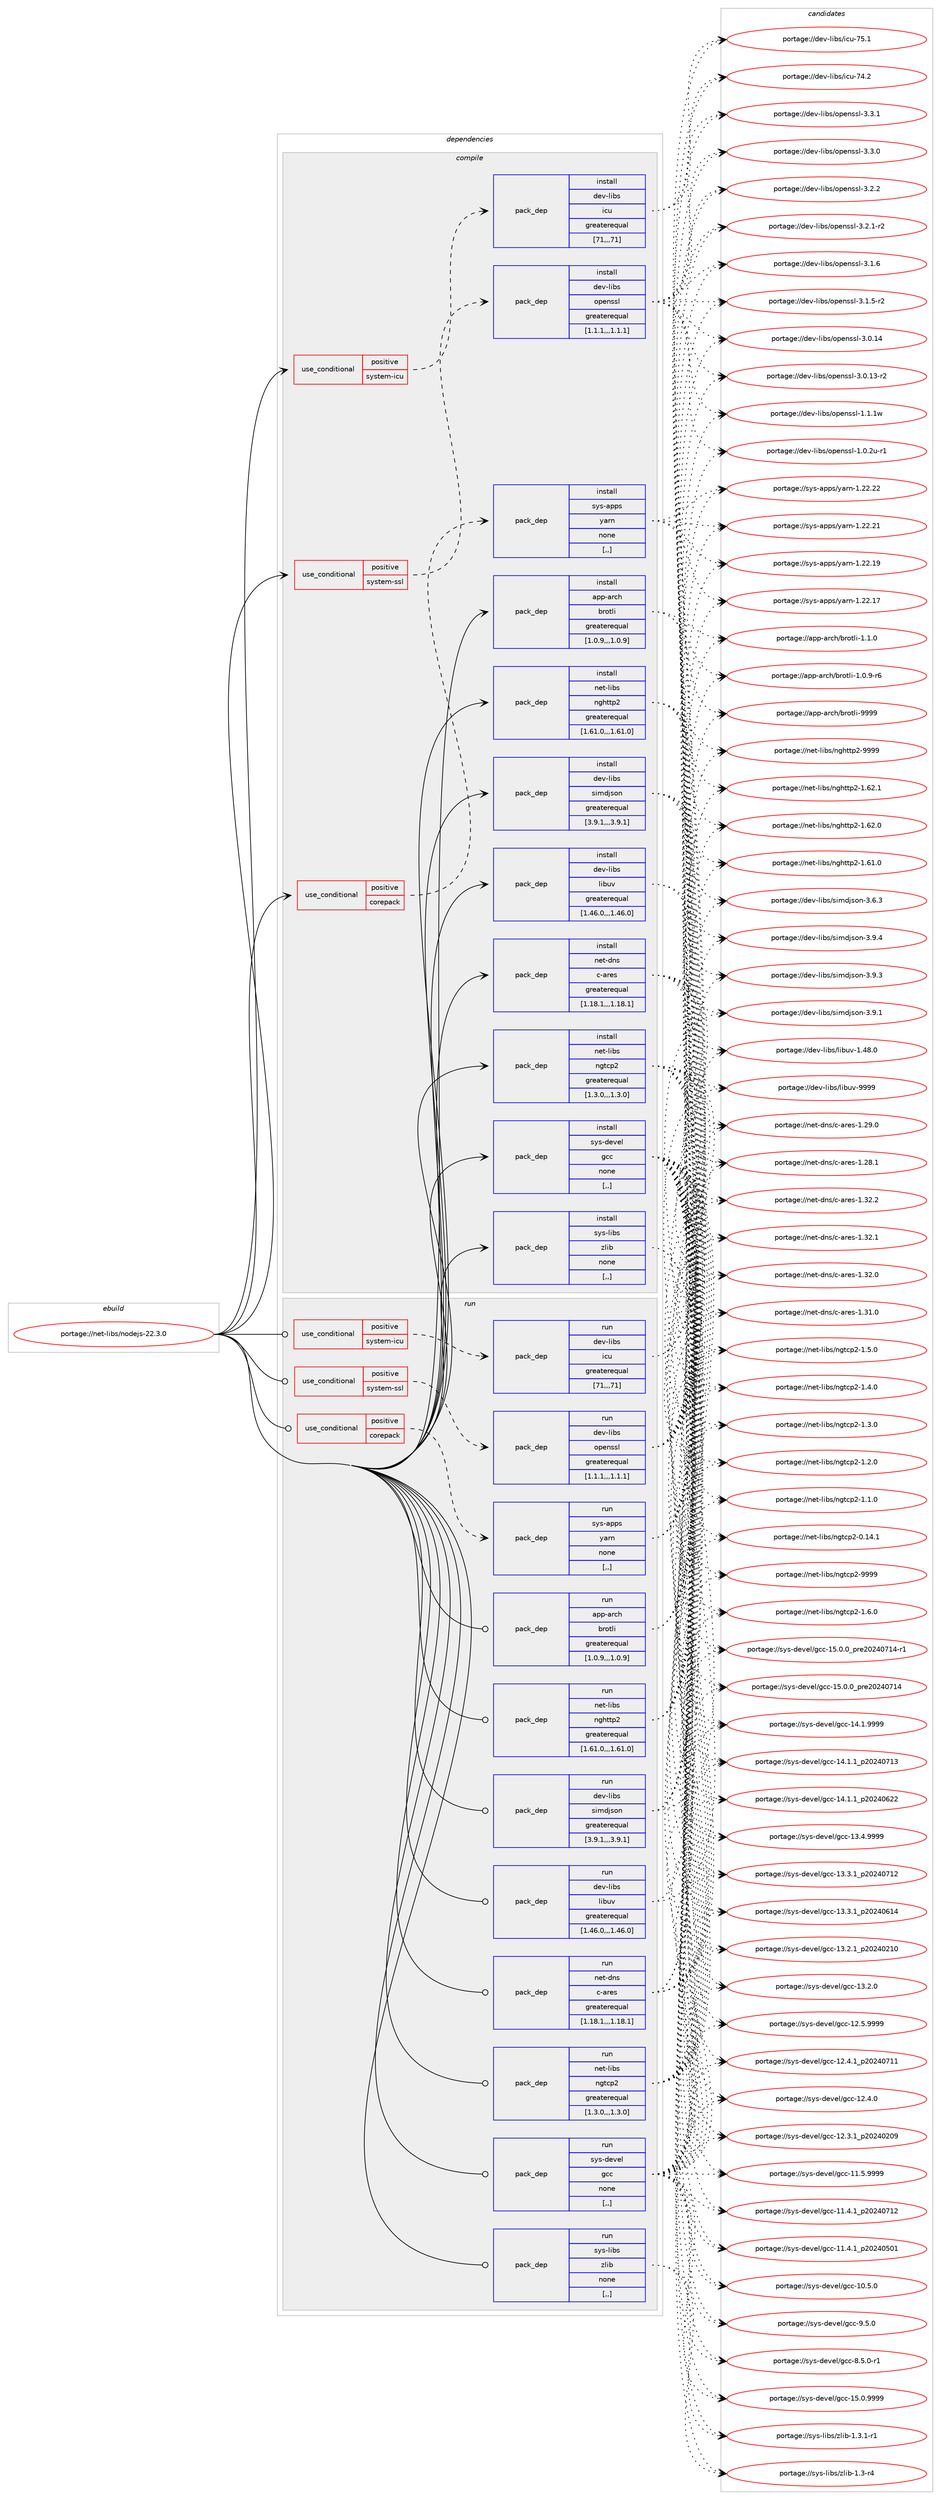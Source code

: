 digraph prolog {

# *************
# Graph options
# *************

newrank=true;
concentrate=true;
compound=true;
graph [rankdir=LR,fontname=Helvetica,fontsize=10,ranksep=1.5];#, ranksep=2.5, nodesep=0.2];
edge  [arrowhead=vee];
node  [fontname=Helvetica,fontsize=10];

# **********
# The ebuild
# **********

subgraph cluster_leftcol {
color=gray;
label=<<i>ebuild</i>>;
id [label="portage://net-libs/nodejs-22.3.0", color=red, width=4, href="../net-libs/nodejs-22.3.0.svg"];
}

# ****************
# The dependencies
# ****************

subgraph cluster_midcol {
color=gray;
label=<<i>dependencies</i>>;
subgraph cluster_compile {
fillcolor="#eeeeee";
style=filled;
label=<<i>compile</i>>;
subgraph cond93916 {
dependency359690 [label=<<TABLE BORDER="0" CELLBORDER="1" CELLSPACING="0" CELLPADDING="4"><TR><TD ROWSPAN="3" CELLPADDING="10">use_conditional</TD></TR><TR><TD>positive</TD></TR><TR><TD>corepack</TD></TR></TABLE>>, shape=none, color=red];
subgraph pack263099 {
dependency359691 [label=<<TABLE BORDER="0" CELLBORDER="1" CELLSPACING="0" CELLPADDING="4" WIDTH="220"><TR><TD ROWSPAN="6" CELLPADDING="30">pack_dep</TD></TR><TR><TD WIDTH="110">install</TD></TR><TR><TD>sys-apps</TD></TR><TR><TD>yarn</TD></TR><TR><TD>none</TD></TR><TR><TD>[,,]</TD></TR></TABLE>>, shape=none, color=blue];
}
dependency359690:e -> dependency359691:w [weight=20,style="dashed",arrowhead="vee"];
}
id:e -> dependency359690:w [weight=20,style="solid",arrowhead="vee"];
subgraph cond93917 {
dependency359692 [label=<<TABLE BORDER="0" CELLBORDER="1" CELLSPACING="0" CELLPADDING="4"><TR><TD ROWSPAN="3" CELLPADDING="10">use_conditional</TD></TR><TR><TD>positive</TD></TR><TR><TD>system-icu</TD></TR></TABLE>>, shape=none, color=red];
subgraph pack263100 {
dependency359693 [label=<<TABLE BORDER="0" CELLBORDER="1" CELLSPACING="0" CELLPADDING="4" WIDTH="220"><TR><TD ROWSPAN="6" CELLPADDING="30">pack_dep</TD></TR><TR><TD WIDTH="110">install</TD></TR><TR><TD>dev-libs</TD></TR><TR><TD>icu</TD></TR><TR><TD>greaterequal</TD></TR><TR><TD>[71,,,71]</TD></TR></TABLE>>, shape=none, color=blue];
}
dependency359692:e -> dependency359693:w [weight=20,style="dashed",arrowhead="vee"];
}
id:e -> dependency359692:w [weight=20,style="solid",arrowhead="vee"];
subgraph cond93918 {
dependency359694 [label=<<TABLE BORDER="0" CELLBORDER="1" CELLSPACING="0" CELLPADDING="4"><TR><TD ROWSPAN="3" CELLPADDING="10">use_conditional</TD></TR><TR><TD>positive</TD></TR><TR><TD>system-ssl</TD></TR></TABLE>>, shape=none, color=red];
subgraph pack263101 {
dependency359695 [label=<<TABLE BORDER="0" CELLBORDER="1" CELLSPACING="0" CELLPADDING="4" WIDTH="220"><TR><TD ROWSPAN="6" CELLPADDING="30">pack_dep</TD></TR><TR><TD WIDTH="110">install</TD></TR><TR><TD>dev-libs</TD></TR><TR><TD>openssl</TD></TR><TR><TD>greaterequal</TD></TR><TR><TD>[1.1.1,,,1.1.1]</TD></TR></TABLE>>, shape=none, color=blue];
}
dependency359694:e -> dependency359695:w [weight=20,style="dashed",arrowhead="vee"];
}
id:e -> dependency359694:w [weight=20,style="solid",arrowhead="vee"];
subgraph pack263102 {
dependency359696 [label=<<TABLE BORDER="0" CELLBORDER="1" CELLSPACING="0" CELLPADDING="4" WIDTH="220"><TR><TD ROWSPAN="6" CELLPADDING="30">pack_dep</TD></TR><TR><TD WIDTH="110">install</TD></TR><TR><TD>app-arch</TD></TR><TR><TD>brotli</TD></TR><TR><TD>greaterequal</TD></TR><TR><TD>[1.0.9,,,1.0.9]</TD></TR></TABLE>>, shape=none, color=blue];
}
id:e -> dependency359696:w [weight=20,style="solid",arrowhead="vee"];
subgraph pack263103 {
dependency359697 [label=<<TABLE BORDER="0" CELLBORDER="1" CELLSPACING="0" CELLPADDING="4" WIDTH="220"><TR><TD ROWSPAN="6" CELLPADDING="30">pack_dep</TD></TR><TR><TD WIDTH="110">install</TD></TR><TR><TD>dev-libs</TD></TR><TR><TD>libuv</TD></TR><TR><TD>greaterequal</TD></TR><TR><TD>[1.46.0,,,1.46.0]</TD></TR></TABLE>>, shape=none, color=blue];
}
id:e -> dependency359697:w [weight=20,style="solid",arrowhead="vee"];
subgraph pack263104 {
dependency359698 [label=<<TABLE BORDER="0" CELLBORDER="1" CELLSPACING="0" CELLPADDING="4" WIDTH="220"><TR><TD ROWSPAN="6" CELLPADDING="30">pack_dep</TD></TR><TR><TD WIDTH="110">install</TD></TR><TR><TD>dev-libs</TD></TR><TR><TD>simdjson</TD></TR><TR><TD>greaterequal</TD></TR><TR><TD>[3.9.1,,,3.9.1]</TD></TR></TABLE>>, shape=none, color=blue];
}
id:e -> dependency359698:w [weight=20,style="solid",arrowhead="vee"];
subgraph pack263105 {
dependency359699 [label=<<TABLE BORDER="0" CELLBORDER="1" CELLSPACING="0" CELLPADDING="4" WIDTH="220"><TR><TD ROWSPAN="6" CELLPADDING="30">pack_dep</TD></TR><TR><TD WIDTH="110">install</TD></TR><TR><TD>net-dns</TD></TR><TR><TD>c-ares</TD></TR><TR><TD>greaterequal</TD></TR><TR><TD>[1.18.1,,,1.18.1]</TD></TR></TABLE>>, shape=none, color=blue];
}
id:e -> dependency359699:w [weight=20,style="solid",arrowhead="vee"];
subgraph pack263106 {
dependency359700 [label=<<TABLE BORDER="0" CELLBORDER="1" CELLSPACING="0" CELLPADDING="4" WIDTH="220"><TR><TD ROWSPAN="6" CELLPADDING="30">pack_dep</TD></TR><TR><TD WIDTH="110">install</TD></TR><TR><TD>net-libs</TD></TR><TR><TD>nghttp2</TD></TR><TR><TD>greaterequal</TD></TR><TR><TD>[1.61.0,,,1.61.0]</TD></TR></TABLE>>, shape=none, color=blue];
}
id:e -> dependency359700:w [weight=20,style="solid",arrowhead="vee"];
subgraph pack263107 {
dependency359701 [label=<<TABLE BORDER="0" CELLBORDER="1" CELLSPACING="0" CELLPADDING="4" WIDTH="220"><TR><TD ROWSPAN="6" CELLPADDING="30">pack_dep</TD></TR><TR><TD WIDTH="110">install</TD></TR><TR><TD>net-libs</TD></TR><TR><TD>ngtcp2</TD></TR><TR><TD>greaterequal</TD></TR><TR><TD>[1.3.0,,,1.3.0]</TD></TR></TABLE>>, shape=none, color=blue];
}
id:e -> dependency359701:w [weight=20,style="solid",arrowhead="vee"];
subgraph pack263108 {
dependency359702 [label=<<TABLE BORDER="0" CELLBORDER="1" CELLSPACING="0" CELLPADDING="4" WIDTH="220"><TR><TD ROWSPAN="6" CELLPADDING="30">pack_dep</TD></TR><TR><TD WIDTH="110">install</TD></TR><TR><TD>sys-devel</TD></TR><TR><TD>gcc</TD></TR><TR><TD>none</TD></TR><TR><TD>[,,]</TD></TR></TABLE>>, shape=none, color=blue];
}
id:e -> dependency359702:w [weight=20,style="solid",arrowhead="vee"];
subgraph pack263109 {
dependency359703 [label=<<TABLE BORDER="0" CELLBORDER="1" CELLSPACING="0" CELLPADDING="4" WIDTH="220"><TR><TD ROWSPAN="6" CELLPADDING="30">pack_dep</TD></TR><TR><TD WIDTH="110">install</TD></TR><TR><TD>sys-libs</TD></TR><TR><TD>zlib</TD></TR><TR><TD>none</TD></TR><TR><TD>[,,]</TD></TR></TABLE>>, shape=none, color=blue];
}
id:e -> dependency359703:w [weight=20,style="solid",arrowhead="vee"];
}
subgraph cluster_compileandrun {
fillcolor="#eeeeee";
style=filled;
label=<<i>compile and run</i>>;
}
subgraph cluster_run {
fillcolor="#eeeeee";
style=filled;
label=<<i>run</i>>;
subgraph cond93919 {
dependency359704 [label=<<TABLE BORDER="0" CELLBORDER="1" CELLSPACING="0" CELLPADDING="4"><TR><TD ROWSPAN="3" CELLPADDING="10">use_conditional</TD></TR><TR><TD>positive</TD></TR><TR><TD>corepack</TD></TR></TABLE>>, shape=none, color=red];
subgraph pack263110 {
dependency359705 [label=<<TABLE BORDER="0" CELLBORDER="1" CELLSPACING="0" CELLPADDING="4" WIDTH="220"><TR><TD ROWSPAN="6" CELLPADDING="30">pack_dep</TD></TR><TR><TD WIDTH="110">run</TD></TR><TR><TD>sys-apps</TD></TR><TR><TD>yarn</TD></TR><TR><TD>none</TD></TR><TR><TD>[,,]</TD></TR></TABLE>>, shape=none, color=blue];
}
dependency359704:e -> dependency359705:w [weight=20,style="dashed",arrowhead="vee"];
}
id:e -> dependency359704:w [weight=20,style="solid",arrowhead="odot"];
subgraph cond93920 {
dependency359706 [label=<<TABLE BORDER="0" CELLBORDER="1" CELLSPACING="0" CELLPADDING="4"><TR><TD ROWSPAN="3" CELLPADDING="10">use_conditional</TD></TR><TR><TD>positive</TD></TR><TR><TD>system-icu</TD></TR></TABLE>>, shape=none, color=red];
subgraph pack263111 {
dependency359707 [label=<<TABLE BORDER="0" CELLBORDER="1" CELLSPACING="0" CELLPADDING="4" WIDTH="220"><TR><TD ROWSPAN="6" CELLPADDING="30">pack_dep</TD></TR><TR><TD WIDTH="110">run</TD></TR><TR><TD>dev-libs</TD></TR><TR><TD>icu</TD></TR><TR><TD>greaterequal</TD></TR><TR><TD>[71,,,71]</TD></TR></TABLE>>, shape=none, color=blue];
}
dependency359706:e -> dependency359707:w [weight=20,style="dashed",arrowhead="vee"];
}
id:e -> dependency359706:w [weight=20,style="solid",arrowhead="odot"];
subgraph cond93921 {
dependency359708 [label=<<TABLE BORDER="0" CELLBORDER="1" CELLSPACING="0" CELLPADDING="4"><TR><TD ROWSPAN="3" CELLPADDING="10">use_conditional</TD></TR><TR><TD>positive</TD></TR><TR><TD>system-ssl</TD></TR></TABLE>>, shape=none, color=red];
subgraph pack263112 {
dependency359709 [label=<<TABLE BORDER="0" CELLBORDER="1" CELLSPACING="0" CELLPADDING="4" WIDTH="220"><TR><TD ROWSPAN="6" CELLPADDING="30">pack_dep</TD></TR><TR><TD WIDTH="110">run</TD></TR><TR><TD>dev-libs</TD></TR><TR><TD>openssl</TD></TR><TR><TD>greaterequal</TD></TR><TR><TD>[1.1.1,,,1.1.1]</TD></TR></TABLE>>, shape=none, color=blue];
}
dependency359708:e -> dependency359709:w [weight=20,style="dashed",arrowhead="vee"];
}
id:e -> dependency359708:w [weight=20,style="solid",arrowhead="odot"];
subgraph pack263113 {
dependency359710 [label=<<TABLE BORDER="0" CELLBORDER="1" CELLSPACING="0" CELLPADDING="4" WIDTH="220"><TR><TD ROWSPAN="6" CELLPADDING="30">pack_dep</TD></TR><TR><TD WIDTH="110">run</TD></TR><TR><TD>app-arch</TD></TR><TR><TD>brotli</TD></TR><TR><TD>greaterequal</TD></TR><TR><TD>[1.0.9,,,1.0.9]</TD></TR></TABLE>>, shape=none, color=blue];
}
id:e -> dependency359710:w [weight=20,style="solid",arrowhead="odot"];
subgraph pack263114 {
dependency359711 [label=<<TABLE BORDER="0" CELLBORDER="1" CELLSPACING="0" CELLPADDING="4" WIDTH="220"><TR><TD ROWSPAN="6" CELLPADDING="30">pack_dep</TD></TR><TR><TD WIDTH="110">run</TD></TR><TR><TD>dev-libs</TD></TR><TR><TD>libuv</TD></TR><TR><TD>greaterequal</TD></TR><TR><TD>[1.46.0,,,1.46.0]</TD></TR></TABLE>>, shape=none, color=blue];
}
id:e -> dependency359711:w [weight=20,style="solid",arrowhead="odot"];
subgraph pack263115 {
dependency359712 [label=<<TABLE BORDER="0" CELLBORDER="1" CELLSPACING="0" CELLPADDING="4" WIDTH="220"><TR><TD ROWSPAN="6" CELLPADDING="30">pack_dep</TD></TR><TR><TD WIDTH="110">run</TD></TR><TR><TD>dev-libs</TD></TR><TR><TD>simdjson</TD></TR><TR><TD>greaterequal</TD></TR><TR><TD>[3.9.1,,,3.9.1]</TD></TR></TABLE>>, shape=none, color=blue];
}
id:e -> dependency359712:w [weight=20,style="solid",arrowhead="odot"];
subgraph pack263116 {
dependency359713 [label=<<TABLE BORDER="0" CELLBORDER="1" CELLSPACING="0" CELLPADDING="4" WIDTH="220"><TR><TD ROWSPAN="6" CELLPADDING="30">pack_dep</TD></TR><TR><TD WIDTH="110">run</TD></TR><TR><TD>net-dns</TD></TR><TR><TD>c-ares</TD></TR><TR><TD>greaterequal</TD></TR><TR><TD>[1.18.1,,,1.18.1]</TD></TR></TABLE>>, shape=none, color=blue];
}
id:e -> dependency359713:w [weight=20,style="solid",arrowhead="odot"];
subgraph pack263117 {
dependency359714 [label=<<TABLE BORDER="0" CELLBORDER="1" CELLSPACING="0" CELLPADDING="4" WIDTH="220"><TR><TD ROWSPAN="6" CELLPADDING="30">pack_dep</TD></TR><TR><TD WIDTH="110">run</TD></TR><TR><TD>net-libs</TD></TR><TR><TD>nghttp2</TD></TR><TR><TD>greaterequal</TD></TR><TR><TD>[1.61.0,,,1.61.0]</TD></TR></TABLE>>, shape=none, color=blue];
}
id:e -> dependency359714:w [weight=20,style="solid",arrowhead="odot"];
subgraph pack263118 {
dependency359715 [label=<<TABLE BORDER="0" CELLBORDER="1" CELLSPACING="0" CELLPADDING="4" WIDTH="220"><TR><TD ROWSPAN="6" CELLPADDING="30">pack_dep</TD></TR><TR><TD WIDTH="110">run</TD></TR><TR><TD>net-libs</TD></TR><TR><TD>ngtcp2</TD></TR><TR><TD>greaterequal</TD></TR><TR><TD>[1.3.0,,,1.3.0]</TD></TR></TABLE>>, shape=none, color=blue];
}
id:e -> dependency359715:w [weight=20,style="solid",arrowhead="odot"];
subgraph pack263119 {
dependency359716 [label=<<TABLE BORDER="0" CELLBORDER="1" CELLSPACING="0" CELLPADDING="4" WIDTH="220"><TR><TD ROWSPAN="6" CELLPADDING="30">pack_dep</TD></TR><TR><TD WIDTH="110">run</TD></TR><TR><TD>sys-devel</TD></TR><TR><TD>gcc</TD></TR><TR><TD>none</TD></TR><TR><TD>[,,]</TD></TR></TABLE>>, shape=none, color=blue];
}
id:e -> dependency359716:w [weight=20,style="solid",arrowhead="odot"];
subgraph pack263120 {
dependency359717 [label=<<TABLE BORDER="0" CELLBORDER="1" CELLSPACING="0" CELLPADDING="4" WIDTH="220"><TR><TD ROWSPAN="6" CELLPADDING="30">pack_dep</TD></TR><TR><TD WIDTH="110">run</TD></TR><TR><TD>sys-libs</TD></TR><TR><TD>zlib</TD></TR><TR><TD>none</TD></TR><TR><TD>[,,]</TD></TR></TABLE>>, shape=none, color=blue];
}
id:e -> dependency359717:w [weight=20,style="solid",arrowhead="odot"];
}
}

# **************
# The candidates
# **************

subgraph cluster_choices {
rank=same;
color=gray;
label=<<i>candidates</i>>;

subgraph choice263099 {
color=black;
nodesep=1;
choice115121115459711211211547121971141104549465050465050 [label="portage://sys-apps/yarn-1.22.22", color=red, width=4,href="../sys-apps/yarn-1.22.22.svg"];
choice115121115459711211211547121971141104549465050465049 [label="portage://sys-apps/yarn-1.22.21", color=red, width=4,href="../sys-apps/yarn-1.22.21.svg"];
choice115121115459711211211547121971141104549465050464957 [label="portage://sys-apps/yarn-1.22.19", color=red, width=4,href="../sys-apps/yarn-1.22.19.svg"];
choice115121115459711211211547121971141104549465050464955 [label="portage://sys-apps/yarn-1.22.17", color=red, width=4,href="../sys-apps/yarn-1.22.17.svg"];
dependency359691:e -> choice115121115459711211211547121971141104549465050465050:w [style=dotted,weight="100"];
dependency359691:e -> choice115121115459711211211547121971141104549465050465049:w [style=dotted,weight="100"];
dependency359691:e -> choice115121115459711211211547121971141104549465050464957:w [style=dotted,weight="100"];
dependency359691:e -> choice115121115459711211211547121971141104549465050464955:w [style=dotted,weight="100"];
}
subgraph choice263100 {
color=black;
nodesep=1;
choice100101118451081059811547105991174555534649 [label="portage://dev-libs/icu-75.1", color=red, width=4,href="../dev-libs/icu-75.1.svg"];
choice100101118451081059811547105991174555524650 [label="portage://dev-libs/icu-74.2", color=red, width=4,href="../dev-libs/icu-74.2.svg"];
dependency359693:e -> choice100101118451081059811547105991174555534649:w [style=dotted,weight="100"];
dependency359693:e -> choice100101118451081059811547105991174555524650:w [style=dotted,weight="100"];
}
subgraph choice263101 {
color=black;
nodesep=1;
choice100101118451081059811547111112101110115115108455146514649 [label="portage://dev-libs/openssl-3.3.1", color=red, width=4,href="../dev-libs/openssl-3.3.1.svg"];
choice100101118451081059811547111112101110115115108455146514648 [label="portage://dev-libs/openssl-3.3.0", color=red, width=4,href="../dev-libs/openssl-3.3.0.svg"];
choice100101118451081059811547111112101110115115108455146504650 [label="portage://dev-libs/openssl-3.2.2", color=red, width=4,href="../dev-libs/openssl-3.2.2.svg"];
choice1001011184510810598115471111121011101151151084551465046494511450 [label="portage://dev-libs/openssl-3.2.1-r2", color=red, width=4,href="../dev-libs/openssl-3.2.1-r2.svg"];
choice100101118451081059811547111112101110115115108455146494654 [label="portage://dev-libs/openssl-3.1.6", color=red, width=4,href="../dev-libs/openssl-3.1.6.svg"];
choice1001011184510810598115471111121011101151151084551464946534511450 [label="portage://dev-libs/openssl-3.1.5-r2", color=red, width=4,href="../dev-libs/openssl-3.1.5-r2.svg"];
choice10010111845108105981154711111210111011511510845514648464952 [label="portage://dev-libs/openssl-3.0.14", color=red, width=4,href="../dev-libs/openssl-3.0.14.svg"];
choice100101118451081059811547111112101110115115108455146484649514511450 [label="portage://dev-libs/openssl-3.0.13-r2", color=red, width=4,href="../dev-libs/openssl-3.0.13-r2.svg"];
choice100101118451081059811547111112101110115115108454946494649119 [label="portage://dev-libs/openssl-1.1.1w", color=red, width=4,href="../dev-libs/openssl-1.1.1w.svg"];
choice1001011184510810598115471111121011101151151084549464846501174511449 [label="portage://dev-libs/openssl-1.0.2u-r1", color=red, width=4,href="../dev-libs/openssl-1.0.2u-r1.svg"];
dependency359695:e -> choice100101118451081059811547111112101110115115108455146514649:w [style=dotted,weight="100"];
dependency359695:e -> choice100101118451081059811547111112101110115115108455146514648:w [style=dotted,weight="100"];
dependency359695:e -> choice100101118451081059811547111112101110115115108455146504650:w [style=dotted,weight="100"];
dependency359695:e -> choice1001011184510810598115471111121011101151151084551465046494511450:w [style=dotted,weight="100"];
dependency359695:e -> choice100101118451081059811547111112101110115115108455146494654:w [style=dotted,weight="100"];
dependency359695:e -> choice1001011184510810598115471111121011101151151084551464946534511450:w [style=dotted,weight="100"];
dependency359695:e -> choice10010111845108105981154711111210111011511510845514648464952:w [style=dotted,weight="100"];
dependency359695:e -> choice100101118451081059811547111112101110115115108455146484649514511450:w [style=dotted,weight="100"];
dependency359695:e -> choice100101118451081059811547111112101110115115108454946494649119:w [style=dotted,weight="100"];
dependency359695:e -> choice1001011184510810598115471111121011101151151084549464846501174511449:w [style=dotted,weight="100"];
}
subgraph choice263102 {
color=black;
nodesep=1;
choice9711211245971149910447981141111161081054557575757 [label="portage://app-arch/brotli-9999", color=red, width=4,href="../app-arch/brotli-9999.svg"];
choice971121124597114991044798114111116108105454946494648 [label="portage://app-arch/brotli-1.1.0", color=red, width=4,href="../app-arch/brotli-1.1.0.svg"];
choice9711211245971149910447981141111161081054549464846574511454 [label="portage://app-arch/brotli-1.0.9-r6", color=red, width=4,href="../app-arch/brotli-1.0.9-r6.svg"];
dependency359696:e -> choice9711211245971149910447981141111161081054557575757:w [style=dotted,weight="100"];
dependency359696:e -> choice971121124597114991044798114111116108105454946494648:w [style=dotted,weight="100"];
dependency359696:e -> choice9711211245971149910447981141111161081054549464846574511454:w [style=dotted,weight="100"];
}
subgraph choice263103 {
color=black;
nodesep=1;
choice100101118451081059811547108105981171184557575757 [label="portage://dev-libs/libuv-9999", color=red, width=4,href="../dev-libs/libuv-9999.svg"];
choice1001011184510810598115471081059811711845494652564648 [label="portage://dev-libs/libuv-1.48.0", color=red, width=4,href="../dev-libs/libuv-1.48.0.svg"];
dependency359697:e -> choice100101118451081059811547108105981171184557575757:w [style=dotted,weight="100"];
dependency359697:e -> choice1001011184510810598115471081059811711845494652564648:w [style=dotted,weight="100"];
}
subgraph choice263104 {
color=black;
nodesep=1;
choice100101118451081059811547115105109100106115111110455146574652 [label="portage://dev-libs/simdjson-3.9.4", color=red, width=4,href="../dev-libs/simdjson-3.9.4.svg"];
choice100101118451081059811547115105109100106115111110455146574651 [label="portage://dev-libs/simdjson-3.9.3", color=red, width=4,href="../dev-libs/simdjson-3.9.3.svg"];
choice100101118451081059811547115105109100106115111110455146574649 [label="portage://dev-libs/simdjson-3.9.1", color=red, width=4,href="../dev-libs/simdjson-3.9.1.svg"];
choice100101118451081059811547115105109100106115111110455146544651 [label="portage://dev-libs/simdjson-3.6.3", color=red, width=4,href="../dev-libs/simdjson-3.6.3.svg"];
dependency359698:e -> choice100101118451081059811547115105109100106115111110455146574652:w [style=dotted,weight="100"];
dependency359698:e -> choice100101118451081059811547115105109100106115111110455146574651:w [style=dotted,weight="100"];
dependency359698:e -> choice100101118451081059811547115105109100106115111110455146574649:w [style=dotted,weight="100"];
dependency359698:e -> choice100101118451081059811547115105109100106115111110455146544651:w [style=dotted,weight="100"];
}
subgraph choice263105 {
color=black;
nodesep=1;
choice110101116451001101154799459711410111545494651504650 [label="portage://net-dns/c-ares-1.32.2", color=red, width=4,href="../net-dns/c-ares-1.32.2.svg"];
choice110101116451001101154799459711410111545494651504649 [label="portage://net-dns/c-ares-1.32.1", color=red, width=4,href="../net-dns/c-ares-1.32.1.svg"];
choice110101116451001101154799459711410111545494651504648 [label="portage://net-dns/c-ares-1.32.0", color=red, width=4,href="../net-dns/c-ares-1.32.0.svg"];
choice110101116451001101154799459711410111545494651494648 [label="portage://net-dns/c-ares-1.31.0", color=red, width=4,href="../net-dns/c-ares-1.31.0.svg"];
choice110101116451001101154799459711410111545494650574648 [label="portage://net-dns/c-ares-1.29.0", color=red, width=4,href="../net-dns/c-ares-1.29.0.svg"];
choice110101116451001101154799459711410111545494650564649 [label="portage://net-dns/c-ares-1.28.1", color=red, width=4,href="../net-dns/c-ares-1.28.1.svg"];
dependency359699:e -> choice110101116451001101154799459711410111545494651504650:w [style=dotted,weight="100"];
dependency359699:e -> choice110101116451001101154799459711410111545494651504649:w [style=dotted,weight="100"];
dependency359699:e -> choice110101116451001101154799459711410111545494651504648:w [style=dotted,weight="100"];
dependency359699:e -> choice110101116451001101154799459711410111545494651494648:w [style=dotted,weight="100"];
dependency359699:e -> choice110101116451001101154799459711410111545494650574648:w [style=dotted,weight="100"];
dependency359699:e -> choice110101116451001101154799459711410111545494650564649:w [style=dotted,weight="100"];
}
subgraph choice263106 {
color=black;
nodesep=1;
choice110101116451081059811547110103104116116112504557575757 [label="portage://net-libs/nghttp2-9999", color=red, width=4,href="../net-libs/nghttp2-9999.svg"];
choice1101011164510810598115471101031041161161125045494654504649 [label="portage://net-libs/nghttp2-1.62.1", color=red, width=4,href="../net-libs/nghttp2-1.62.1.svg"];
choice1101011164510810598115471101031041161161125045494654504648 [label="portage://net-libs/nghttp2-1.62.0", color=red, width=4,href="../net-libs/nghttp2-1.62.0.svg"];
choice1101011164510810598115471101031041161161125045494654494648 [label="portage://net-libs/nghttp2-1.61.0", color=red, width=4,href="../net-libs/nghttp2-1.61.0.svg"];
dependency359700:e -> choice110101116451081059811547110103104116116112504557575757:w [style=dotted,weight="100"];
dependency359700:e -> choice1101011164510810598115471101031041161161125045494654504649:w [style=dotted,weight="100"];
dependency359700:e -> choice1101011164510810598115471101031041161161125045494654504648:w [style=dotted,weight="100"];
dependency359700:e -> choice1101011164510810598115471101031041161161125045494654494648:w [style=dotted,weight="100"];
}
subgraph choice263107 {
color=black;
nodesep=1;
choice11010111645108105981154711010311699112504557575757 [label="portage://net-libs/ngtcp2-9999", color=red, width=4,href="../net-libs/ngtcp2-9999.svg"];
choice1101011164510810598115471101031169911250454946544648 [label="portage://net-libs/ngtcp2-1.6.0", color=red, width=4,href="../net-libs/ngtcp2-1.6.0.svg"];
choice1101011164510810598115471101031169911250454946534648 [label="portage://net-libs/ngtcp2-1.5.0", color=red, width=4,href="../net-libs/ngtcp2-1.5.0.svg"];
choice1101011164510810598115471101031169911250454946524648 [label="portage://net-libs/ngtcp2-1.4.0", color=red, width=4,href="../net-libs/ngtcp2-1.4.0.svg"];
choice1101011164510810598115471101031169911250454946514648 [label="portage://net-libs/ngtcp2-1.3.0", color=red, width=4,href="../net-libs/ngtcp2-1.3.0.svg"];
choice1101011164510810598115471101031169911250454946504648 [label="portage://net-libs/ngtcp2-1.2.0", color=red, width=4,href="../net-libs/ngtcp2-1.2.0.svg"];
choice1101011164510810598115471101031169911250454946494648 [label="portage://net-libs/ngtcp2-1.1.0", color=red, width=4,href="../net-libs/ngtcp2-1.1.0.svg"];
choice110101116451081059811547110103116991125045484649524649 [label="portage://net-libs/ngtcp2-0.14.1", color=red, width=4,href="../net-libs/ngtcp2-0.14.1.svg"];
dependency359701:e -> choice11010111645108105981154711010311699112504557575757:w [style=dotted,weight="100"];
dependency359701:e -> choice1101011164510810598115471101031169911250454946544648:w [style=dotted,weight="100"];
dependency359701:e -> choice1101011164510810598115471101031169911250454946534648:w [style=dotted,weight="100"];
dependency359701:e -> choice1101011164510810598115471101031169911250454946524648:w [style=dotted,weight="100"];
dependency359701:e -> choice1101011164510810598115471101031169911250454946514648:w [style=dotted,weight="100"];
dependency359701:e -> choice1101011164510810598115471101031169911250454946504648:w [style=dotted,weight="100"];
dependency359701:e -> choice1101011164510810598115471101031169911250454946494648:w [style=dotted,weight="100"];
dependency359701:e -> choice110101116451081059811547110103116991125045484649524649:w [style=dotted,weight="100"];
}
subgraph choice263108 {
color=black;
nodesep=1;
choice1151211154510010111810110847103999945495346484657575757 [label="portage://sys-devel/gcc-15.0.9999", color=red, width=4,href="../sys-devel/gcc-15.0.9999.svg"];
choice11512111545100101118101108471039999454953464846489511211410150485052485549524511449 [label="portage://sys-devel/gcc-15.0.0_pre20240714-r1", color=red, width=4,href="../sys-devel/gcc-15.0.0_pre20240714-r1.svg"];
choice1151211154510010111810110847103999945495346484648951121141015048505248554952 [label="portage://sys-devel/gcc-15.0.0_pre20240714", color=red, width=4,href="../sys-devel/gcc-15.0.0_pre20240714.svg"];
choice1151211154510010111810110847103999945495246494657575757 [label="portage://sys-devel/gcc-14.1.9999", color=red, width=4,href="../sys-devel/gcc-14.1.9999.svg"];
choice1151211154510010111810110847103999945495246494649951125048505248554951 [label="portage://sys-devel/gcc-14.1.1_p20240713", color=red, width=4,href="../sys-devel/gcc-14.1.1_p20240713.svg"];
choice1151211154510010111810110847103999945495246494649951125048505248545050 [label="portage://sys-devel/gcc-14.1.1_p20240622", color=red, width=4,href="../sys-devel/gcc-14.1.1_p20240622.svg"];
choice1151211154510010111810110847103999945495146524657575757 [label="portage://sys-devel/gcc-13.4.9999", color=red, width=4,href="../sys-devel/gcc-13.4.9999.svg"];
choice1151211154510010111810110847103999945495146514649951125048505248554950 [label="portage://sys-devel/gcc-13.3.1_p20240712", color=red, width=4,href="../sys-devel/gcc-13.3.1_p20240712.svg"];
choice1151211154510010111810110847103999945495146514649951125048505248544952 [label="portage://sys-devel/gcc-13.3.1_p20240614", color=red, width=4,href="../sys-devel/gcc-13.3.1_p20240614.svg"];
choice1151211154510010111810110847103999945495146504649951125048505248504948 [label="portage://sys-devel/gcc-13.2.1_p20240210", color=red, width=4,href="../sys-devel/gcc-13.2.1_p20240210.svg"];
choice1151211154510010111810110847103999945495146504648 [label="portage://sys-devel/gcc-13.2.0", color=red, width=4,href="../sys-devel/gcc-13.2.0.svg"];
choice1151211154510010111810110847103999945495046534657575757 [label="portage://sys-devel/gcc-12.5.9999", color=red, width=4,href="../sys-devel/gcc-12.5.9999.svg"];
choice1151211154510010111810110847103999945495046524649951125048505248554949 [label="portage://sys-devel/gcc-12.4.1_p20240711", color=red, width=4,href="../sys-devel/gcc-12.4.1_p20240711.svg"];
choice1151211154510010111810110847103999945495046524648 [label="portage://sys-devel/gcc-12.4.0", color=red, width=4,href="../sys-devel/gcc-12.4.0.svg"];
choice1151211154510010111810110847103999945495046514649951125048505248504857 [label="portage://sys-devel/gcc-12.3.1_p20240209", color=red, width=4,href="../sys-devel/gcc-12.3.1_p20240209.svg"];
choice1151211154510010111810110847103999945494946534657575757 [label="portage://sys-devel/gcc-11.5.9999", color=red, width=4,href="../sys-devel/gcc-11.5.9999.svg"];
choice1151211154510010111810110847103999945494946524649951125048505248554950 [label="portage://sys-devel/gcc-11.4.1_p20240712", color=red, width=4,href="../sys-devel/gcc-11.4.1_p20240712.svg"];
choice1151211154510010111810110847103999945494946524649951125048505248534849 [label="portage://sys-devel/gcc-11.4.1_p20240501", color=red, width=4,href="../sys-devel/gcc-11.4.1_p20240501.svg"];
choice1151211154510010111810110847103999945494846534648 [label="portage://sys-devel/gcc-10.5.0", color=red, width=4,href="../sys-devel/gcc-10.5.0.svg"];
choice11512111545100101118101108471039999455746534648 [label="portage://sys-devel/gcc-9.5.0", color=red, width=4,href="../sys-devel/gcc-9.5.0.svg"];
choice115121115451001011181011084710399994556465346484511449 [label="portage://sys-devel/gcc-8.5.0-r1", color=red, width=4,href="../sys-devel/gcc-8.5.0-r1.svg"];
dependency359702:e -> choice1151211154510010111810110847103999945495346484657575757:w [style=dotted,weight="100"];
dependency359702:e -> choice11512111545100101118101108471039999454953464846489511211410150485052485549524511449:w [style=dotted,weight="100"];
dependency359702:e -> choice1151211154510010111810110847103999945495346484648951121141015048505248554952:w [style=dotted,weight="100"];
dependency359702:e -> choice1151211154510010111810110847103999945495246494657575757:w [style=dotted,weight="100"];
dependency359702:e -> choice1151211154510010111810110847103999945495246494649951125048505248554951:w [style=dotted,weight="100"];
dependency359702:e -> choice1151211154510010111810110847103999945495246494649951125048505248545050:w [style=dotted,weight="100"];
dependency359702:e -> choice1151211154510010111810110847103999945495146524657575757:w [style=dotted,weight="100"];
dependency359702:e -> choice1151211154510010111810110847103999945495146514649951125048505248554950:w [style=dotted,weight="100"];
dependency359702:e -> choice1151211154510010111810110847103999945495146514649951125048505248544952:w [style=dotted,weight="100"];
dependency359702:e -> choice1151211154510010111810110847103999945495146504649951125048505248504948:w [style=dotted,weight="100"];
dependency359702:e -> choice1151211154510010111810110847103999945495146504648:w [style=dotted,weight="100"];
dependency359702:e -> choice1151211154510010111810110847103999945495046534657575757:w [style=dotted,weight="100"];
dependency359702:e -> choice1151211154510010111810110847103999945495046524649951125048505248554949:w [style=dotted,weight="100"];
dependency359702:e -> choice1151211154510010111810110847103999945495046524648:w [style=dotted,weight="100"];
dependency359702:e -> choice1151211154510010111810110847103999945495046514649951125048505248504857:w [style=dotted,weight="100"];
dependency359702:e -> choice1151211154510010111810110847103999945494946534657575757:w [style=dotted,weight="100"];
dependency359702:e -> choice1151211154510010111810110847103999945494946524649951125048505248554950:w [style=dotted,weight="100"];
dependency359702:e -> choice1151211154510010111810110847103999945494946524649951125048505248534849:w [style=dotted,weight="100"];
dependency359702:e -> choice1151211154510010111810110847103999945494846534648:w [style=dotted,weight="100"];
dependency359702:e -> choice11512111545100101118101108471039999455746534648:w [style=dotted,weight="100"];
dependency359702:e -> choice115121115451001011181011084710399994556465346484511449:w [style=dotted,weight="100"];
}
subgraph choice263109 {
color=black;
nodesep=1;
choice115121115451081059811547122108105984549465146494511449 [label="portage://sys-libs/zlib-1.3.1-r1", color=red, width=4,href="../sys-libs/zlib-1.3.1-r1.svg"];
choice11512111545108105981154712210810598454946514511452 [label="portage://sys-libs/zlib-1.3-r4", color=red, width=4,href="../sys-libs/zlib-1.3-r4.svg"];
dependency359703:e -> choice115121115451081059811547122108105984549465146494511449:w [style=dotted,weight="100"];
dependency359703:e -> choice11512111545108105981154712210810598454946514511452:w [style=dotted,weight="100"];
}
subgraph choice263110 {
color=black;
nodesep=1;
choice115121115459711211211547121971141104549465050465050 [label="portage://sys-apps/yarn-1.22.22", color=red, width=4,href="../sys-apps/yarn-1.22.22.svg"];
choice115121115459711211211547121971141104549465050465049 [label="portage://sys-apps/yarn-1.22.21", color=red, width=4,href="../sys-apps/yarn-1.22.21.svg"];
choice115121115459711211211547121971141104549465050464957 [label="portage://sys-apps/yarn-1.22.19", color=red, width=4,href="../sys-apps/yarn-1.22.19.svg"];
choice115121115459711211211547121971141104549465050464955 [label="portage://sys-apps/yarn-1.22.17", color=red, width=4,href="../sys-apps/yarn-1.22.17.svg"];
dependency359705:e -> choice115121115459711211211547121971141104549465050465050:w [style=dotted,weight="100"];
dependency359705:e -> choice115121115459711211211547121971141104549465050465049:w [style=dotted,weight="100"];
dependency359705:e -> choice115121115459711211211547121971141104549465050464957:w [style=dotted,weight="100"];
dependency359705:e -> choice115121115459711211211547121971141104549465050464955:w [style=dotted,weight="100"];
}
subgraph choice263111 {
color=black;
nodesep=1;
choice100101118451081059811547105991174555534649 [label="portage://dev-libs/icu-75.1", color=red, width=4,href="../dev-libs/icu-75.1.svg"];
choice100101118451081059811547105991174555524650 [label="portage://dev-libs/icu-74.2", color=red, width=4,href="../dev-libs/icu-74.2.svg"];
dependency359707:e -> choice100101118451081059811547105991174555534649:w [style=dotted,weight="100"];
dependency359707:e -> choice100101118451081059811547105991174555524650:w [style=dotted,weight="100"];
}
subgraph choice263112 {
color=black;
nodesep=1;
choice100101118451081059811547111112101110115115108455146514649 [label="portage://dev-libs/openssl-3.3.1", color=red, width=4,href="../dev-libs/openssl-3.3.1.svg"];
choice100101118451081059811547111112101110115115108455146514648 [label="portage://dev-libs/openssl-3.3.0", color=red, width=4,href="../dev-libs/openssl-3.3.0.svg"];
choice100101118451081059811547111112101110115115108455146504650 [label="portage://dev-libs/openssl-3.2.2", color=red, width=4,href="../dev-libs/openssl-3.2.2.svg"];
choice1001011184510810598115471111121011101151151084551465046494511450 [label="portage://dev-libs/openssl-3.2.1-r2", color=red, width=4,href="../dev-libs/openssl-3.2.1-r2.svg"];
choice100101118451081059811547111112101110115115108455146494654 [label="portage://dev-libs/openssl-3.1.6", color=red, width=4,href="../dev-libs/openssl-3.1.6.svg"];
choice1001011184510810598115471111121011101151151084551464946534511450 [label="portage://dev-libs/openssl-3.1.5-r2", color=red, width=4,href="../dev-libs/openssl-3.1.5-r2.svg"];
choice10010111845108105981154711111210111011511510845514648464952 [label="portage://dev-libs/openssl-3.0.14", color=red, width=4,href="../dev-libs/openssl-3.0.14.svg"];
choice100101118451081059811547111112101110115115108455146484649514511450 [label="portage://dev-libs/openssl-3.0.13-r2", color=red, width=4,href="../dev-libs/openssl-3.0.13-r2.svg"];
choice100101118451081059811547111112101110115115108454946494649119 [label="portage://dev-libs/openssl-1.1.1w", color=red, width=4,href="../dev-libs/openssl-1.1.1w.svg"];
choice1001011184510810598115471111121011101151151084549464846501174511449 [label="portage://dev-libs/openssl-1.0.2u-r1", color=red, width=4,href="../dev-libs/openssl-1.0.2u-r1.svg"];
dependency359709:e -> choice100101118451081059811547111112101110115115108455146514649:w [style=dotted,weight="100"];
dependency359709:e -> choice100101118451081059811547111112101110115115108455146514648:w [style=dotted,weight="100"];
dependency359709:e -> choice100101118451081059811547111112101110115115108455146504650:w [style=dotted,weight="100"];
dependency359709:e -> choice1001011184510810598115471111121011101151151084551465046494511450:w [style=dotted,weight="100"];
dependency359709:e -> choice100101118451081059811547111112101110115115108455146494654:w [style=dotted,weight="100"];
dependency359709:e -> choice1001011184510810598115471111121011101151151084551464946534511450:w [style=dotted,weight="100"];
dependency359709:e -> choice10010111845108105981154711111210111011511510845514648464952:w [style=dotted,weight="100"];
dependency359709:e -> choice100101118451081059811547111112101110115115108455146484649514511450:w [style=dotted,weight="100"];
dependency359709:e -> choice100101118451081059811547111112101110115115108454946494649119:w [style=dotted,weight="100"];
dependency359709:e -> choice1001011184510810598115471111121011101151151084549464846501174511449:w [style=dotted,weight="100"];
}
subgraph choice263113 {
color=black;
nodesep=1;
choice9711211245971149910447981141111161081054557575757 [label="portage://app-arch/brotli-9999", color=red, width=4,href="../app-arch/brotli-9999.svg"];
choice971121124597114991044798114111116108105454946494648 [label="portage://app-arch/brotli-1.1.0", color=red, width=4,href="../app-arch/brotli-1.1.0.svg"];
choice9711211245971149910447981141111161081054549464846574511454 [label="portage://app-arch/brotli-1.0.9-r6", color=red, width=4,href="../app-arch/brotli-1.0.9-r6.svg"];
dependency359710:e -> choice9711211245971149910447981141111161081054557575757:w [style=dotted,weight="100"];
dependency359710:e -> choice971121124597114991044798114111116108105454946494648:w [style=dotted,weight="100"];
dependency359710:e -> choice9711211245971149910447981141111161081054549464846574511454:w [style=dotted,weight="100"];
}
subgraph choice263114 {
color=black;
nodesep=1;
choice100101118451081059811547108105981171184557575757 [label="portage://dev-libs/libuv-9999", color=red, width=4,href="../dev-libs/libuv-9999.svg"];
choice1001011184510810598115471081059811711845494652564648 [label="portage://dev-libs/libuv-1.48.0", color=red, width=4,href="../dev-libs/libuv-1.48.0.svg"];
dependency359711:e -> choice100101118451081059811547108105981171184557575757:w [style=dotted,weight="100"];
dependency359711:e -> choice1001011184510810598115471081059811711845494652564648:w [style=dotted,weight="100"];
}
subgraph choice263115 {
color=black;
nodesep=1;
choice100101118451081059811547115105109100106115111110455146574652 [label="portage://dev-libs/simdjson-3.9.4", color=red, width=4,href="../dev-libs/simdjson-3.9.4.svg"];
choice100101118451081059811547115105109100106115111110455146574651 [label="portage://dev-libs/simdjson-3.9.3", color=red, width=4,href="../dev-libs/simdjson-3.9.3.svg"];
choice100101118451081059811547115105109100106115111110455146574649 [label="portage://dev-libs/simdjson-3.9.1", color=red, width=4,href="../dev-libs/simdjson-3.9.1.svg"];
choice100101118451081059811547115105109100106115111110455146544651 [label="portage://dev-libs/simdjson-3.6.3", color=red, width=4,href="../dev-libs/simdjson-3.6.3.svg"];
dependency359712:e -> choice100101118451081059811547115105109100106115111110455146574652:w [style=dotted,weight="100"];
dependency359712:e -> choice100101118451081059811547115105109100106115111110455146574651:w [style=dotted,weight="100"];
dependency359712:e -> choice100101118451081059811547115105109100106115111110455146574649:w [style=dotted,weight="100"];
dependency359712:e -> choice100101118451081059811547115105109100106115111110455146544651:w [style=dotted,weight="100"];
}
subgraph choice263116 {
color=black;
nodesep=1;
choice110101116451001101154799459711410111545494651504650 [label="portage://net-dns/c-ares-1.32.2", color=red, width=4,href="../net-dns/c-ares-1.32.2.svg"];
choice110101116451001101154799459711410111545494651504649 [label="portage://net-dns/c-ares-1.32.1", color=red, width=4,href="../net-dns/c-ares-1.32.1.svg"];
choice110101116451001101154799459711410111545494651504648 [label="portage://net-dns/c-ares-1.32.0", color=red, width=4,href="../net-dns/c-ares-1.32.0.svg"];
choice110101116451001101154799459711410111545494651494648 [label="portage://net-dns/c-ares-1.31.0", color=red, width=4,href="../net-dns/c-ares-1.31.0.svg"];
choice110101116451001101154799459711410111545494650574648 [label="portage://net-dns/c-ares-1.29.0", color=red, width=4,href="../net-dns/c-ares-1.29.0.svg"];
choice110101116451001101154799459711410111545494650564649 [label="portage://net-dns/c-ares-1.28.1", color=red, width=4,href="../net-dns/c-ares-1.28.1.svg"];
dependency359713:e -> choice110101116451001101154799459711410111545494651504650:w [style=dotted,weight="100"];
dependency359713:e -> choice110101116451001101154799459711410111545494651504649:w [style=dotted,weight="100"];
dependency359713:e -> choice110101116451001101154799459711410111545494651504648:w [style=dotted,weight="100"];
dependency359713:e -> choice110101116451001101154799459711410111545494651494648:w [style=dotted,weight="100"];
dependency359713:e -> choice110101116451001101154799459711410111545494650574648:w [style=dotted,weight="100"];
dependency359713:e -> choice110101116451001101154799459711410111545494650564649:w [style=dotted,weight="100"];
}
subgraph choice263117 {
color=black;
nodesep=1;
choice110101116451081059811547110103104116116112504557575757 [label="portage://net-libs/nghttp2-9999", color=red, width=4,href="../net-libs/nghttp2-9999.svg"];
choice1101011164510810598115471101031041161161125045494654504649 [label="portage://net-libs/nghttp2-1.62.1", color=red, width=4,href="../net-libs/nghttp2-1.62.1.svg"];
choice1101011164510810598115471101031041161161125045494654504648 [label="portage://net-libs/nghttp2-1.62.0", color=red, width=4,href="../net-libs/nghttp2-1.62.0.svg"];
choice1101011164510810598115471101031041161161125045494654494648 [label="portage://net-libs/nghttp2-1.61.0", color=red, width=4,href="../net-libs/nghttp2-1.61.0.svg"];
dependency359714:e -> choice110101116451081059811547110103104116116112504557575757:w [style=dotted,weight="100"];
dependency359714:e -> choice1101011164510810598115471101031041161161125045494654504649:w [style=dotted,weight="100"];
dependency359714:e -> choice1101011164510810598115471101031041161161125045494654504648:w [style=dotted,weight="100"];
dependency359714:e -> choice1101011164510810598115471101031041161161125045494654494648:w [style=dotted,weight="100"];
}
subgraph choice263118 {
color=black;
nodesep=1;
choice11010111645108105981154711010311699112504557575757 [label="portage://net-libs/ngtcp2-9999", color=red, width=4,href="../net-libs/ngtcp2-9999.svg"];
choice1101011164510810598115471101031169911250454946544648 [label="portage://net-libs/ngtcp2-1.6.0", color=red, width=4,href="../net-libs/ngtcp2-1.6.0.svg"];
choice1101011164510810598115471101031169911250454946534648 [label="portage://net-libs/ngtcp2-1.5.0", color=red, width=4,href="../net-libs/ngtcp2-1.5.0.svg"];
choice1101011164510810598115471101031169911250454946524648 [label="portage://net-libs/ngtcp2-1.4.0", color=red, width=4,href="../net-libs/ngtcp2-1.4.0.svg"];
choice1101011164510810598115471101031169911250454946514648 [label="portage://net-libs/ngtcp2-1.3.0", color=red, width=4,href="../net-libs/ngtcp2-1.3.0.svg"];
choice1101011164510810598115471101031169911250454946504648 [label="portage://net-libs/ngtcp2-1.2.0", color=red, width=4,href="../net-libs/ngtcp2-1.2.0.svg"];
choice1101011164510810598115471101031169911250454946494648 [label="portage://net-libs/ngtcp2-1.1.0", color=red, width=4,href="../net-libs/ngtcp2-1.1.0.svg"];
choice110101116451081059811547110103116991125045484649524649 [label="portage://net-libs/ngtcp2-0.14.1", color=red, width=4,href="../net-libs/ngtcp2-0.14.1.svg"];
dependency359715:e -> choice11010111645108105981154711010311699112504557575757:w [style=dotted,weight="100"];
dependency359715:e -> choice1101011164510810598115471101031169911250454946544648:w [style=dotted,weight="100"];
dependency359715:e -> choice1101011164510810598115471101031169911250454946534648:w [style=dotted,weight="100"];
dependency359715:e -> choice1101011164510810598115471101031169911250454946524648:w [style=dotted,weight="100"];
dependency359715:e -> choice1101011164510810598115471101031169911250454946514648:w [style=dotted,weight="100"];
dependency359715:e -> choice1101011164510810598115471101031169911250454946504648:w [style=dotted,weight="100"];
dependency359715:e -> choice1101011164510810598115471101031169911250454946494648:w [style=dotted,weight="100"];
dependency359715:e -> choice110101116451081059811547110103116991125045484649524649:w [style=dotted,weight="100"];
}
subgraph choice263119 {
color=black;
nodesep=1;
choice1151211154510010111810110847103999945495346484657575757 [label="portage://sys-devel/gcc-15.0.9999", color=red, width=4,href="../sys-devel/gcc-15.0.9999.svg"];
choice11512111545100101118101108471039999454953464846489511211410150485052485549524511449 [label="portage://sys-devel/gcc-15.0.0_pre20240714-r1", color=red, width=4,href="../sys-devel/gcc-15.0.0_pre20240714-r1.svg"];
choice1151211154510010111810110847103999945495346484648951121141015048505248554952 [label="portage://sys-devel/gcc-15.0.0_pre20240714", color=red, width=4,href="../sys-devel/gcc-15.0.0_pre20240714.svg"];
choice1151211154510010111810110847103999945495246494657575757 [label="portage://sys-devel/gcc-14.1.9999", color=red, width=4,href="../sys-devel/gcc-14.1.9999.svg"];
choice1151211154510010111810110847103999945495246494649951125048505248554951 [label="portage://sys-devel/gcc-14.1.1_p20240713", color=red, width=4,href="../sys-devel/gcc-14.1.1_p20240713.svg"];
choice1151211154510010111810110847103999945495246494649951125048505248545050 [label="portage://sys-devel/gcc-14.1.1_p20240622", color=red, width=4,href="../sys-devel/gcc-14.1.1_p20240622.svg"];
choice1151211154510010111810110847103999945495146524657575757 [label="portage://sys-devel/gcc-13.4.9999", color=red, width=4,href="../sys-devel/gcc-13.4.9999.svg"];
choice1151211154510010111810110847103999945495146514649951125048505248554950 [label="portage://sys-devel/gcc-13.3.1_p20240712", color=red, width=4,href="../sys-devel/gcc-13.3.1_p20240712.svg"];
choice1151211154510010111810110847103999945495146514649951125048505248544952 [label="portage://sys-devel/gcc-13.3.1_p20240614", color=red, width=4,href="../sys-devel/gcc-13.3.1_p20240614.svg"];
choice1151211154510010111810110847103999945495146504649951125048505248504948 [label="portage://sys-devel/gcc-13.2.1_p20240210", color=red, width=4,href="../sys-devel/gcc-13.2.1_p20240210.svg"];
choice1151211154510010111810110847103999945495146504648 [label="portage://sys-devel/gcc-13.2.0", color=red, width=4,href="../sys-devel/gcc-13.2.0.svg"];
choice1151211154510010111810110847103999945495046534657575757 [label="portage://sys-devel/gcc-12.5.9999", color=red, width=4,href="../sys-devel/gcc-12.5.9999.svg"];
choice1151211154510010111810110847103999945495046524649951125048505248554949 [label="portage://sys-devel/gcc-12.4.1_p20240711", color=red, width=4,href="../sys-devel/gcc-12.4.1_p20240711.svg"];
choice1151211154510010111810110847103999945495046524648 [label="portage://sys-devel/gcc-12.4.0", color=red, width=4,href="../sys-devel/gcc-12.4.0.svg"];
choice1151211154510010111810110847103999945495046514649951125048505248504857 [label="portage://sys-devel/gcc-12.3.1_p20240209", color=red, width=4,href="../sys-devel/gcc-12.3.1_p20240209.svg"];
choice1151211154510010111810110847103999945494946534657575757 [label="portage://sys-devel/gcc-11.5.9999", color=red, width=4,href="../sys-devel/gcc-11.5.9999.svg"];
choice1151211154510010111810110847103999945494946524649951125048505248554950 [label="portage://sys-devel/gcc-11.4.1_p20240712", color=red, width=4,href="../sys-devel/gcc-11.4.1_p20240712.svg"];
choice1151211154510010111810110847103999945494946524649951125048505248534849 [label="portage://sys-devel/gcc-11.4.1_p20240501", color=red, width=4,href="../sys-devel/gcc-11.4.1_p20240501.svg"];
choice1151211154510010111810110847103999945494846534648 [label="portage://sys-devel/gcc-10.5.0", color=red, width=4,href="../sys-devel/gcc-10.5.0.svg"];
choice11512111545100101118101108471039999455746534648 [label="portage://sys-devel/gcc-9.5.0", color=red, width=4,href="../sys-devel/gcc-9.5.0.svg"];
choice115121115451001011181011084710399994556465346484511449 [label="portage://sys-devel/gcc-8.5.0-r1", color=red, width=4,href="../sys-devel/gcc-8.5.0-r1.svg"];
dependency359716:e -> choice1151211154510010111810110847103999945495346484657575757:w [style=dotted,weight="100"];
dependency359716:e -> choice11512111545100101118101108471039999454953464846489511211410150485052485549524511449:w [style=dotted,weight="100"];
dependency359716:e -> choice1151211154510010111810110847103999945495346484648951121141015048505248554952:w [style=dotted,weight="100"];
dependency359716:e -> choice1151211154510010111810110847103999945495246494657575757:w [style=dotted,weight="100"];
dependency359716:e -> choice1151211154510010111810110847103999945495246494649951125048505248554951:w [style=dotted,weight="100"];
dependency359716:e -> choice1151211154510010111810110847103999945495246494649951125048505248545050:w [style=dotted,weight="100"];
dependency359716:e -> choice1151211154510010111810110847103999945495146524657575757:w [style=dotted,weight="100"];
dependency359716:e -> choice1151211154510010111810110847103999945495146514649951125048505248554950:w [style=dotted,weight="100"];
dependency359716:e -> choice1151211154510010111810110847103999945495146514649951125048505248544952:w [style=dotted,weight="100"];
dependency359716:e -> choice1151211154510010111810110847103999945495146504649951125048505248504948:w [style=dotted,weight="100"];
dependency359716:e -> choice1151211154510010111810110847103999945495146504648:w [style=dotted,weight="100"];
dependency359716:e -> choice1151211154510010111810110847103999945495046534657575757:w [style=dotted,weight="100"];
dependency359716:e -> choice1151211154510010111810110847103999945495046524649951125048505248554949:w [style=dotted,weight="100"];
dependency359716:e -> choice1151211154510010111810110847103999945495046524648:w [style=dotted,weight="100"];
dependency359716:e -> choice1151211154510010111810110847103999945495046514649951125048505248504857:w [style=dotted,weight="100"];
dependency359716:e -> choice1151211154510010111810110847103999945494946534657575757:w [style=dotted,weight="100"];
dependency359716:e -> choice1151211154510010111810110847103999945494946524649951125048505248554950:w [style=dotted,weight="100"];
dependency359716:e -> choice1151211154510010111810110847103999945494946524649951125048505248534849:w [style=dotted,weight="100"];
dependency359716:e -> choice1151211154510010111810110847103999945494846534648:w [style=dotted,weight="100"];
dependency359716:e -> choice11512111545100101118101108471039999455746534648:w [style=dotted,weight="100"];
dependency359716:e -> choice115121115451001011181011084710399994556465346484511449:w [style=dotted,weight="100"];
}
subgraph choice263120 {
color=black;
nodesep=1;
choice115121115451081059811547122108105984549465146494511449 [label="portage://sys-libs/zlib-1.3.1-r1", color=red, width=4,href="../sys-libs/zlib-1.3.1-r1.svg"];
choice11512111545108105981154712210810598454946514511452 [label="portage://sys-libs/zlib-1.3-r4", color=red, width=4,href="../sys-libs/zlib-1.3-r4.svg"];
dependency359717:e -> choice115121115451081059811547122108105984549465146494511449:w [style=dotted,weight="100"];
dependency359717:e -> choice11512111545108105981154712210810598454946514511452:w [style=dotted,weight="100"];
}
}

}
